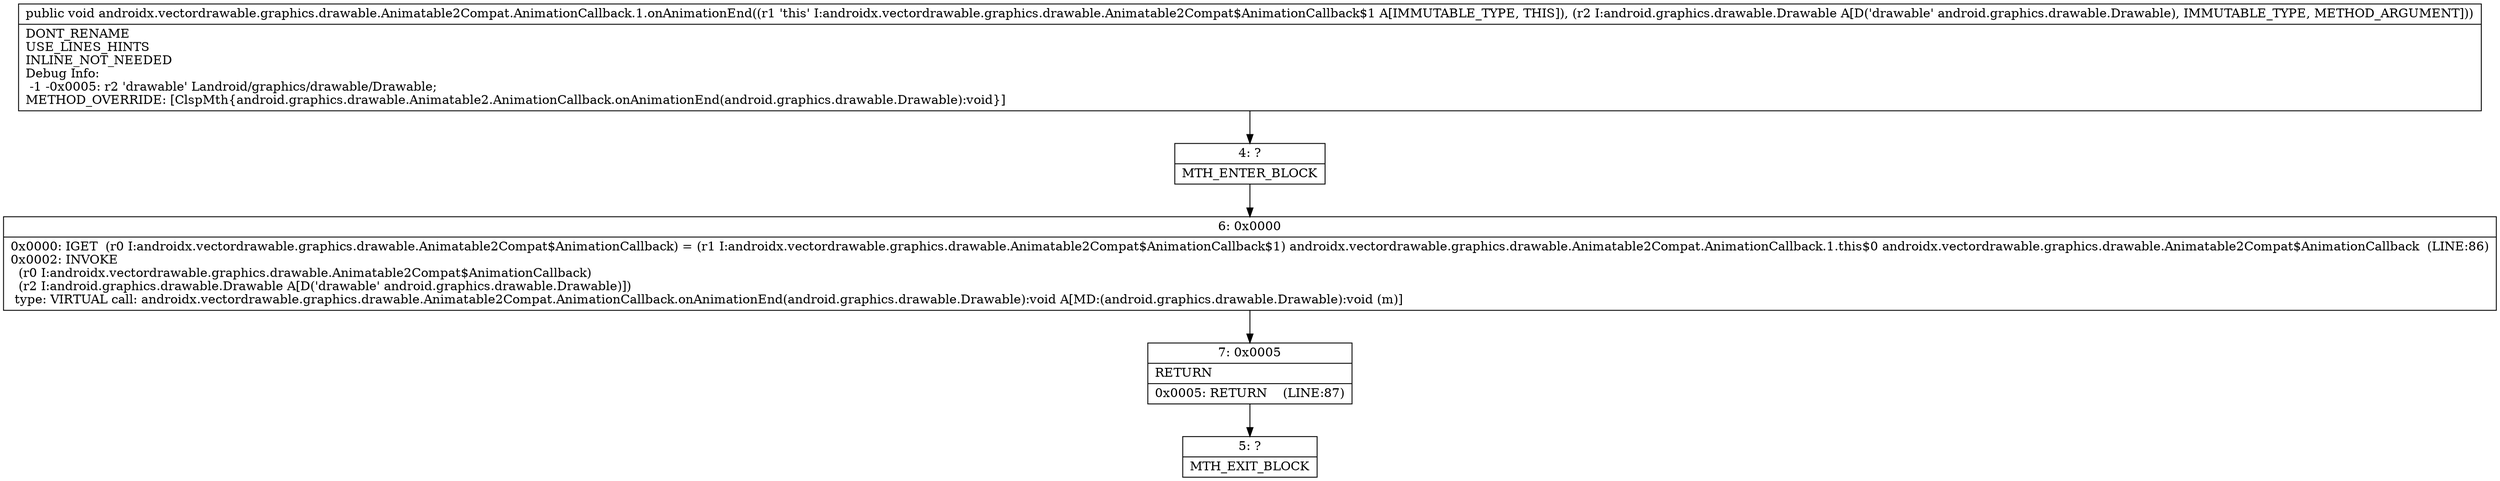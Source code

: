 digraph "CFG forandroidx.vectordrawable.graphics.drawable.Animatable2Compat.AnimationCallback.1.onAnimationEnd(Landroid\/graphics\/drawable\/Drawable;)V" {
Node_4 [shape=record,label="{4\:\ ?|MTH_ENTER_BLOCK\l}"];
Node_6 [shape=record,label="{6\:\ 0x0000|0x0000: IGET  (r0 I:androidx.vectordrawable.graphics.drawable.Animatable2Compat$AnimationCallback) = (r1 I:androidx.vectordrawable.graphics.drawable.Animatable2Compat$AnimationCallback$1) androidx.vectordrawable.graphics.drawable.Animatable2Compat.AnimationCallback.1.this$0 androidx.vectordrawable.graphics.drawable.Animatable2Compat$AnimationCallback  (LINE:86)\l0x0002: INVOKE  \l  (r0 I:androidx.vectordrawable.graphics.drawable.Animatable2Compat$AnimationCallback)\l  (r2 I:android.graphics.drawable.Drawable A[D('drawable' android.graphics.drawable.Drawable)])\l type: VIRTUAL call: androidx.vectordrawable.graphics.drawable.Animatable2Compat.AnimationCallback.onAnimationEnd(android.graphics.drawable.Drawable):void A[MD:(android.graphics.drawable.Drawable):void (m)]\l}"];
Node_7 [shape=record,label="{7\:\ 0x0005|RETURN\l|0x0005: RETURN    (LINE:87)\l}"];
Node_5 [shape=record,label="{5\:\ ?|MTH_EXIT_BLOCK\l}"];
MethodNode[shape=record,label="{public void androidx.vectordrawable.graphics.drawable.Animatable2Compat.AnimationCallback.1.onAnimationEnd((r1 'this' I:androidx.vectordrawable.graphics.drawable.Animatable2Compat$AnimationCallback$1 A[IMMUTABLE_TYPE, THIS]), (r2 I:android.graphics.drawable.Drawable A[D('drawable' android.graphics.drawable.Drawable), IMMUTABLE_TYPE, METHOD_ARGUMENT]))  | DONT_RENAME\lUSE_LINES_HINTS\lINLINE_NOT_NEEDED\lDebug Info:\l  \-1 \-0x0005: r2 'drawable' Landroid\/graphics\/drawable\/Drawable;\lMETHOD_OVERRIDE: [ClspMth\{android.graphics.drawable.Animatable2.AnimationCallback.onAnimationEnd(android.graphics.drawable.Drawable):void\}]\l}"];
MethodNode -> Node_4;Node_4 -> Node_6;
Node_6 -> Node_7;
Node_7 -> Node_5;
}

